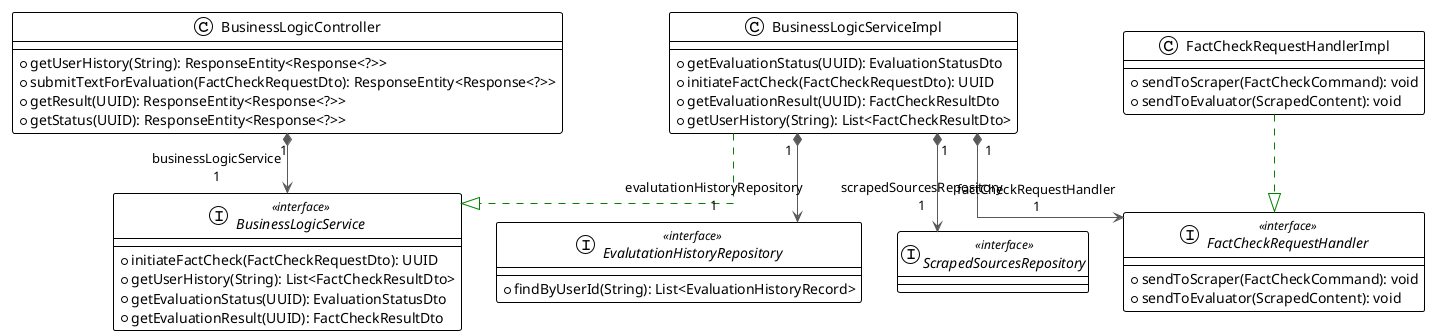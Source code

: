 @startuml

!theme plain
top to bottom direction
skinparam linetype ortho

class BusinessLogicController {
  + getUserHistory(String): ResponseEntity<Response<?>>
  + submitTextForEvaluation(FactCheckRequestDto): ResponseEntity<Response<?>>
  + getResult(UUID): ResponseEntity<Response<?>>
  + getStatus(UUID): ResponseEntity<Response<?>>
}
interface BusinessLogicService << interface >> {
  + initiateFactCheck(FactCheckRequestDto): UUID
  + getUserHistory(String): List<FactCheckResultDto>
  + getEvaluationStatus(UUID): EvaluationStatusDto
  + getEvaluationResult(UUID): FactCheckResultDto
}
class BusinessLogicServiceImpl {
  + getEvaluationStatus(UUID): EvaluationStatusDto
  + initiateFactCheck(FactCheckRequestDto): UUID
  + getEvaluationResult(UUID): FactCheckResultDto
  + getUserHistory(String): List<FactCheckResultDto>
}
interface EvalutationHistoryRepository << interface >> {
  + findByUserId(String): List<EvaluationHistoryRecord>
}
interface FactCheckRequestHandler << interface >> {
  + sendToScraper(FactCheckCommand): void
  + sendToEvaluator(ScrapedContent): void
}
class FactCheckRequestHandlerImpl {
  + sendToScraper(FactCheckCommand): void
  + sendToEvaluator(ScrapedContent): void
}
interface ScrapedSourcesRepository << interface >>

BusinessLogicController      "1" *-[#595959,plain]-> "businessLogicService\n1" BusinessLogicService         
BusinessLogicServiceImpl      -[#008200,dashed]-^  BusinessLogicService         
BusinessLogicServiceImpl     "1" *-[#595959,plain]-> "evalutationHistoryRepository\n1" EvalutationHistoryRepository 
BusinessLogicServiceImpl     "1" *-[#595959,plain]-> "factCheckRequestHandler\n1" FactCheckRequestHandler      
BusinessLogicServiceImpl     "1" *-[#595959,plain]-> "scrapedSourcesRepository\n1" ScrapedSourcesRepository     
FactCheckRequestHandlerImpl   -[#008200,dashed]-^  FactCheckRequestHandler      
@enduml
